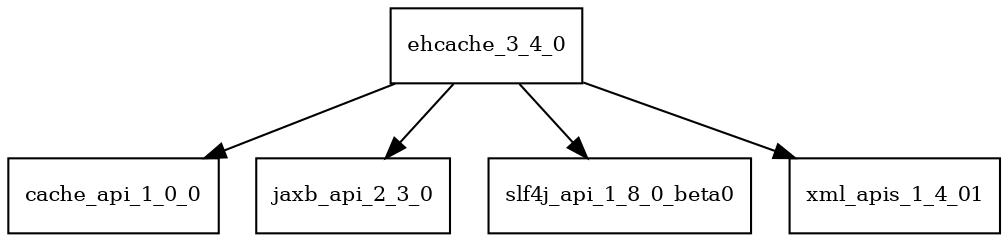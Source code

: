 digraph ehcache_3_4_0_dependencies {
  node [shape = box, fontsize=10.0];
  ehcache_3_4_0 -> cache_api_1_0_0;
  ehcache_3_4_0 -> jaxb_api_2_3_0;
  ehcache_3_4_0 -> slf4j_api_1_8_0_beta0;
  ehcache_3_4_0 -> xml_apis_1_4_01;
}
